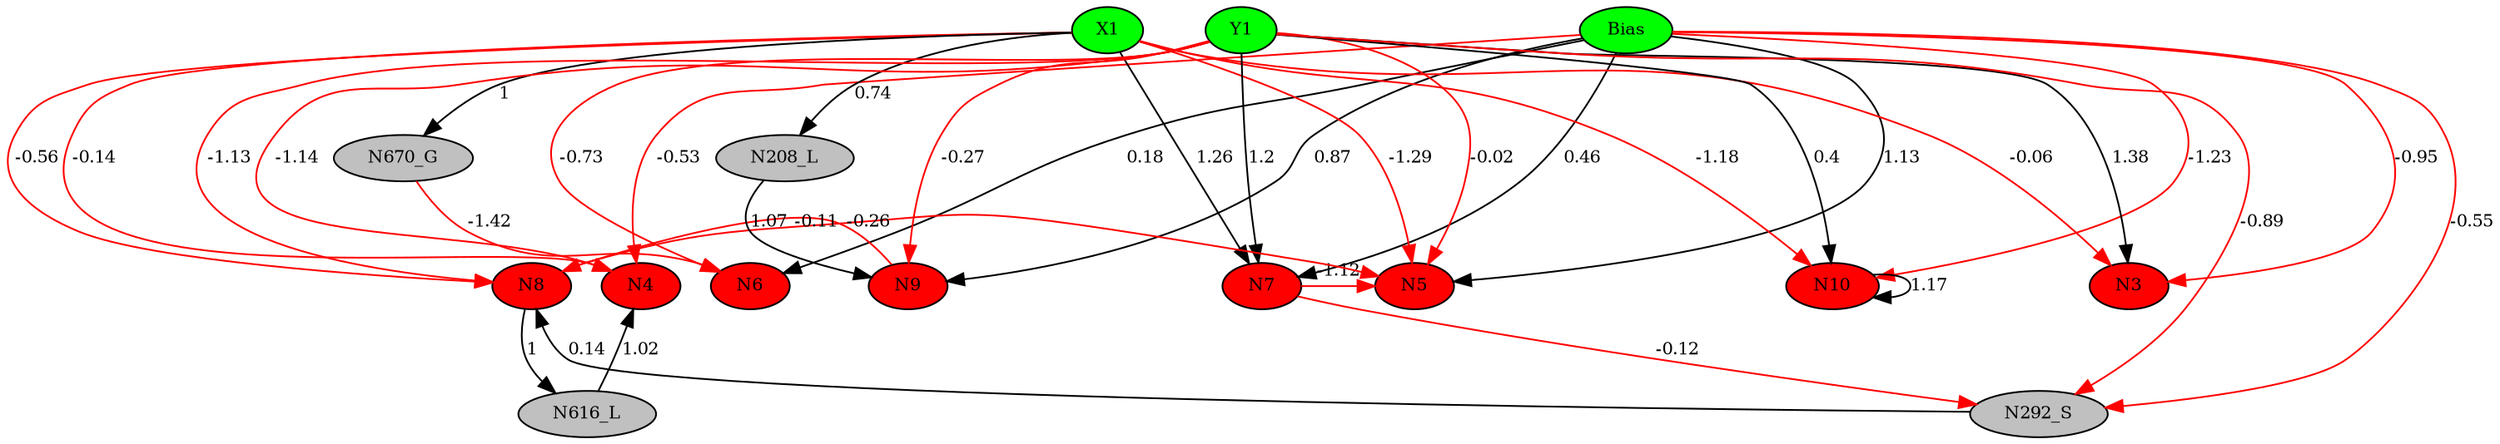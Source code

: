 digraph g { 
N0 [shape=ellipse, label=Bias,fontsize=10,height=0.1,width=0.1,style=filled,fillcolor=green]
N1[shape=ellipse label=X1,fontsize=10,height=0.1,width=0.1,style=filled,fillcolor=green]
N2[shape=ellipse label=Y1,fontsize=10,height=0.1,width=0.1,style=filled,fillcolor=green]
N3[shape=ellipse,fontsize = 10, height = 0.1, width = 0.1, style = filled, fillcolor = red]
N4[shape=ellipse,fontsize = 10, height = 0.1, width = 0.1, style = filled, fillcolor = red]
N5[shape=ellipse,fontsize = 10, height = 0.1, width = 0.1, style = filled, fillcolor = red]
N6[shape=ellipse,fontsize = 10, height = 0.1, width = 0.1, style = filled, fillcolor = red]
N7[shape=ellipse,fontsize = 10, height = 0.1, width = 0.1, style = filled, fillcolor = red]
N8[shape=ellipse,fontsize = 10, height = 0.1, width = 0.1, style = filled, fillcolor = red]
N9[shape=ellipse,fontsize = 10, height = 0.1, width = 0.1, style = filled, fillcolor = red]
N10[shape=ellipse,fontsize = 10, height = 0.1, width = 0.1, style = filled, fillcolor = red]
N208[shape=ellipse, label=N208_L,fontsize=10,height=0.1,width=0.1,style=filled,fillcolor=gray]
N292[shape=ellipse, label=N292_S,fontsize=10,height=0.1,width=0.1,style=filled,fillcolor=gray]
N616[shape=ellipse, label=N616_L,fontsize=10,height=0.1,width=0.1,style=filled,fillcolor=gray]
N670[shape=ellipse, label=N670_G,fontsize=10,height=0.1,width=0.1,style=filled,fillcolor=gray]
N0 -> N3 [color=red] [arrowType=inv][ label=-0.95,fontsize=10]
N1 -> N3 [color=red] [arrowType=inv][ label=-0.06,fontsize=10]
N2 -> N3 [color=black] [ label=1.38,fontsize=10]
N0 -> N4 [color=red] [arrowType=inv][ label=-0.53,fontsize=10]
N1 -> N4 [color=red] [arrowType=inv][ label=-0.14,fontsize=10]
N2 -> N4 [color=red] [arrowType=inv][ label=-1.14,fontsize=10]
N0 -> N5 [color=black] [ label=1.13,fontsize=10]
N1 -> N5 [color=red] [arrowType=inv][ label=-1.29,fontsize=10]
N2 -> N5 [color=red] [arrowType=inv][ label=-0.02,fontsize=10]
N0 -> N6 [color=black] [ label=0.18,fontsize=10]
N2 -> N6 [color=red] [arrowType=inv][ label=-0.73,fontsize=10]
N0 -> N7 [color=black] [ label=0.46,fontsize=10]
N1 -> N7 [color=black] [ label=1.26,fontsize=10]
N2 -> N7 [color=black] [ label=1.2,fontsize=10]
N1 -> N8 [color=red] [arrowType=inv][ label=-0.56,fontsize=10]
N2 -> N8 [color=red] [arrowType=inv][ label=-1.13,fontsize=10]
N0 -> N9 [color=black] [ label=0.87,fontsize=10]
N2 -> N9 [color=red] [arrowType=inv][ label=-0.27,fontsize=10]
N0 -> N10 [color=red] [arrowType=inv][ label=-1.23,fontsize=10]
N1 -> N10 [color=red] [arrowType=inv][ label=-1.18,fontsize=10]
N2 -> N10 [color=black] [ label=0.4,fontsize=10]
N9 -> N8 [color=red] [arrowType=inv][ label=-0.11,fontsize=10]
N1 -> N208 [color=black] [ label=0.74,fontsize=10]
N208 -> N9 [color=black] [ label=1.07,fontsize=10]
N0 -> N292 [color=red] [arrowType=inv][ label=-0.55,fontsize=10]
N292 -> N8 [color=black] [ label=0.14,fontsize=10]
N7 -> N5 [color=red] [arrowType=inv][ label=-1.12,fontsize=10]
N10 -> N10 [color=black] [ label=1.17,fontsize=10]
N7 -> N292 [color=red] [arrowType=inv][ label=-0.12,fontsize=10]
N2 -> N292 [color=red] [arrowType=inv][ label=-0.89,fontsize=10]
N8 -> N5 [color=red] [arrowType=inv][ label=-0.26,fontsize=10]
N8 -> N616 [color=black] [ label=1,fontsize=10]
N616 -> N4 [color=black] [ label=1.02,fontsize=10]
N1 -> N670 [color=black] [ label=1,fontsize=10]
N670 -> N6 [color=red] [arrowType=inv][ label=-1.42,fontsize=10]
 { rank=same; 
N3
N4
N5
N6
N7
N8
N9
N10
 } 
 { rank=same; 
N1 ->N2 ->N0 [style=invis]
 } 
}
